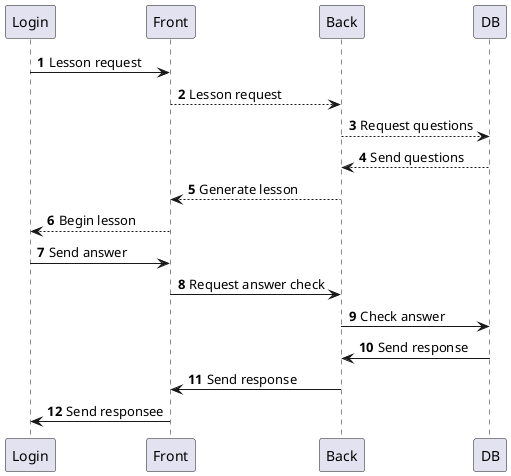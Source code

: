 @startuml
'https://plantuml.com/sequence-diagram

autonumber

Login -> Front:  Lesson request
Front --> Back: Lesson request
Back-->DB: Request questions
DB-->Back: Send questions
Back-->Front: Generate lesson
Front-->Login: Begin lesson

Login->Front: Send answer
Front->Back: Request answer check
Back->DB: Check answer
DB->Back: Send response
Back->Front: Send response
Front->Login: Send responsee

@enduml